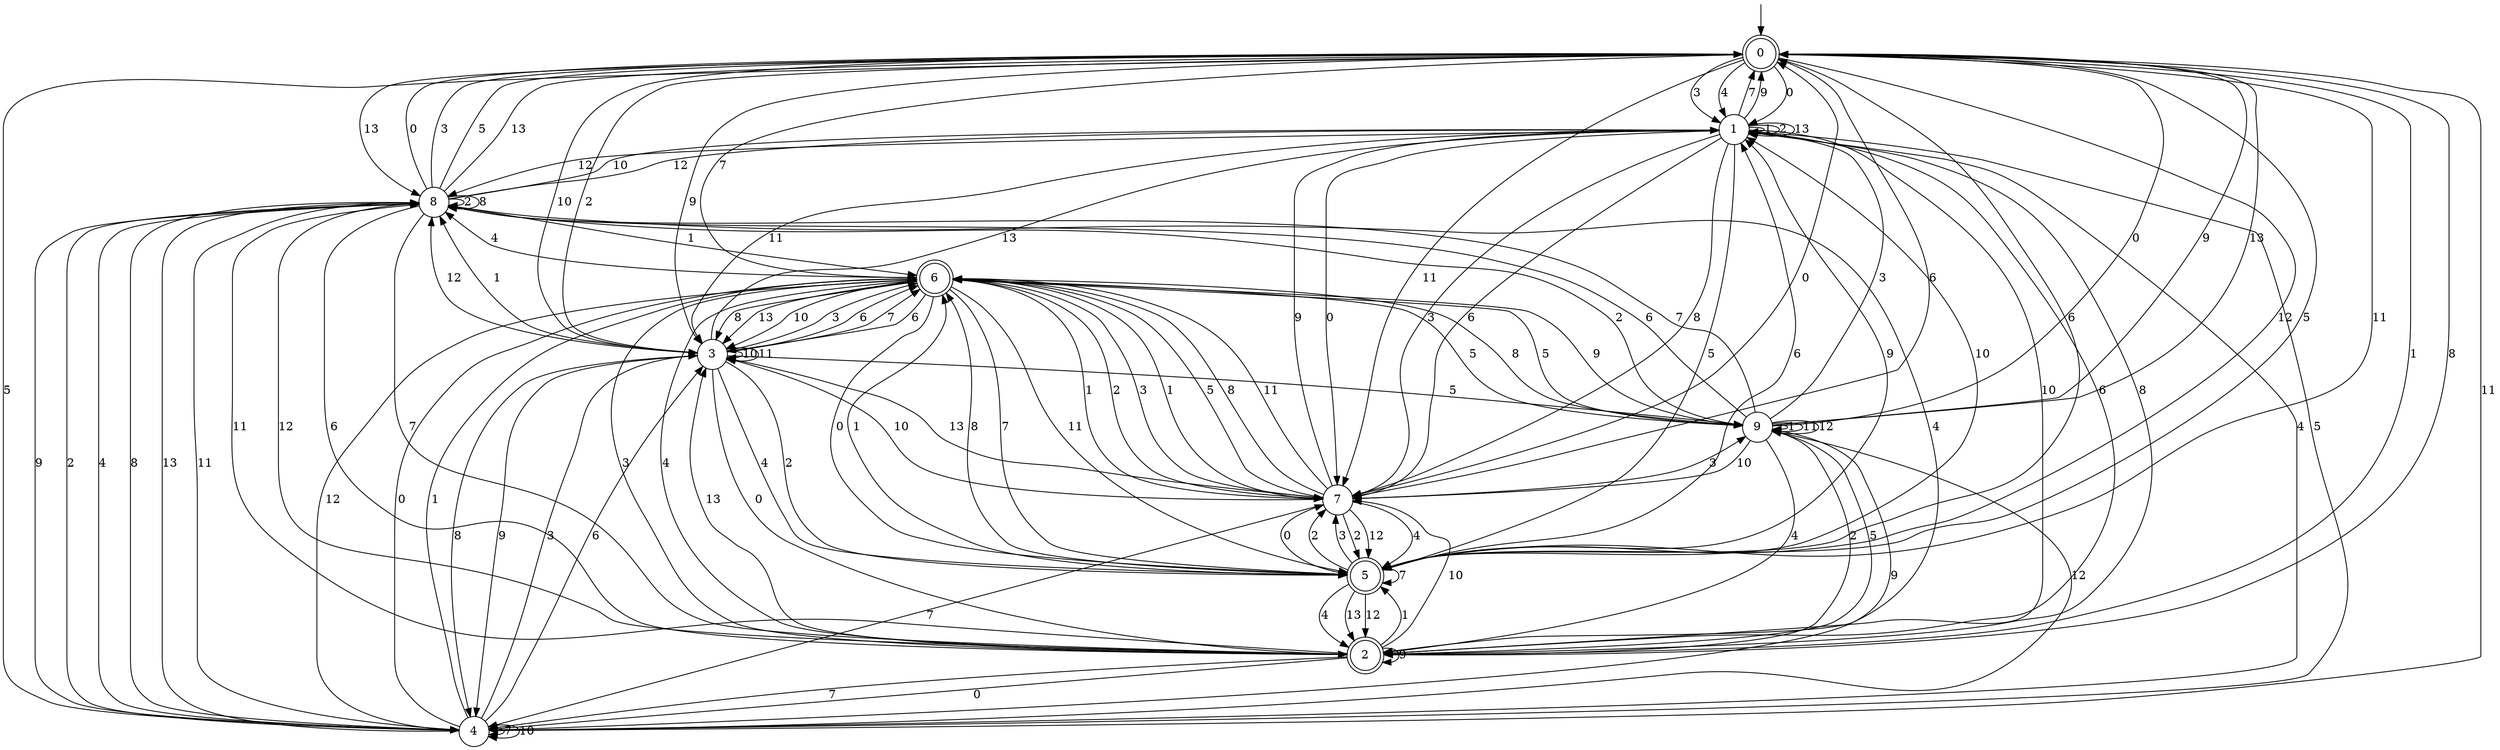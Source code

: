 digraph g {

	s0 [shape="doublecircle" label="0"];
	s1 [shape="circle" label="1"];
	s2 [shape="doublecircle" label="2"];
	s3 [shape="circle" label="3"];
	s4 [shape="circle" label="4"];
	s5 [shape="doublecircle" label="5"];
	s6 [shape="doublecircle" label="6"];
	s7 [shape="circle" label="7"];
	s8 [shape="circle" label="8"];
	s9 [shape="circle" label="9"];
	s0 -> s1 [label="0"];
	s0 -> s2 [label="1"];
	s0 -> s3 [label="2"];
	s0 -> s1 [label="3"];
	s0 -> s1 [label="4"];
	s0 -> s4 [label="5"];
	s0 -> s5 [label="6"];
	s0 -> s6 [label="7"];
	s0 -> s2 [label="8"];
	s0 -> s3 [label="9"];
	s0 -> s3 [label="10"];
	s0 -> s7 [label="11"];
	s0 -> s5 [label="12"];
	s0 -> s8 [label="13"];
	s1 -> s7 [label="0"];
	s1 -> s1 [label="1"];
	s1 -> s1 [label="2"];
	s1 -> s7 [label="3"];
	s1 -> s4 [label="4"];
	s1 -> s5 [label="5"];
	s1 -> s7 [label="6"];
	s1 -> s0 [label="7"];
	s1 -> s7 [label="8"];
	s1 -> s0 [label="9"];
	s1 -> s2 [label="10"];
	s1 -> s3 [label="11"];
	s1 -> s8 [label="12"];
	s1 -> s1 [label="13"];
	s2 -> s4 [label="0"];
	s2 -> s5 [label="1"];
	s2 -> s9 [label="2"];
	s2 -> s6 [label="3"];
	s2 -> s6 [label="4"];
	s2 -> s9 [label="5"];
	s2 -> s1 [label="6"];
	s2 -> s4 [label="7"];
	s2 -> s1 [label="8"];
	s2 -> s2 [label="9"];
	s2 -> s7 [label="10"];
	s2 -> s8 [label="11"];
	s2 -> s8 [label="12"];
	s2 -> s3 [label="13"];
	s3 -> s2 [label="0"];
	s3 -> s8 [label="1"];
	s3 -> s5 [label="2"];
	s3 -> s6 [label="3"];
	s3 -> s5 [label="4"];
	s3 -> s9 [label="5"];
	s3 -> s6 [label="6"];
	s3 -> s6 [label="7"];
	s3 -> s4 [label="8"];
	s3 -> s4 [label="9"];
	s3 -> s3 [label="10"];
	s3 -> s3 [label="11"];
	s3 -> s8 [label="12"];
	s3 -> s1 [label="13"];
	s4 -> s6 [label="0"];
	s4 -> s6 [label="1"];
	s4 -> s8 [label="2"];
	s4 -> s3 [label="3"];
	s4 -> s8 [label="4"];
	s4 -> s1 [label="5"];
	s4 -> s3 [label="6"];
	s4 -> s4 [label="7"];
	s4 -> s8 [label="8"];
	s4 -> s9 [label="9"];
	s4 -> s4 [label="10"];
	s4 -> s0 [label="11"];
	s4 -> s9 [label="12"];
	s4 -> s8 [label="13"];
	s5 -> s7 [label="0"];
	s5 -> s6 [label="1"];
	s5 -> s7 [label="2"];
	s5 -> s7 [label="3"];
	s5 -> s2 [label="4"];
	s5 -> s0 [label="5"];
	s5 -> s1 [label="6"];
	s5 -> s5 [label="7"];
	s5 -> s6 [label="8"];
	s5 -> s1 [label="9"];
	s5 -> s1 [label="10"];
	s5 -> s0 [label="11"];
	s5 -> s2 [label="12"];
	s5 -> s2 [label="13"];
	s6 -> s5 [label="0"];
	s6 -> s7 [label="1"];
	s6 -> s7 [label="2"];
	s6 -> s7 [label="3"];
	s6 -> s8 [label="4"];
	s6 -> s9 [label="5"];
	s6 -> s3 [label="6"];
	s6 -> s5 [label="7"];
	s6 -> s3 [label="8"];
	s6 -> s9 [label="9"];
	s6 -> s3 [label="10"];
	s6 -> s5 [label="11"];
	s6 -> s4 [label="12"];
	s6 -> s3 [label="13"];
	s7 -> s0 [label="0"];
	s7 -> s6 [label="1"];
	s7 -> s5 [label="2"];
	s7 -> s9 [label="3"];
	s7 -> s5 [label="4"];
	s7 -> s6 [label="5"];
	s7 -> s0 [label="6"];
	s7 -> s4 [label="7"];
	s7 -> s6 [label="8"];
	s7 -> s1 [label="9"];
	s7 -> s3 [label="10"];
	s7 -> s6 [label="11"];
	s7 -> s5 [label="12"];
	s7 -> s3 [label="13"];
	s8 -> s0 [label="0"];
	s8 -> s6 [label="1"];
	s8 -> s8 [label="2"];
	s8 -> s0 [label="3"];
	s8 -> s2 [label="4"];
	s8 -> s0 [label="5"];
	s8 -> s2 [label="6"];
	s8 -> s2 [label="7"];
	s8 -> s8 [label="8"];
	s8 -> s4 [label="9"];
	s8 -> s1 [label="10"];
	s8 -> s4 [label="11"];
	s8 -> s1 [label="12"];
	s8 -> s0 [label="13"];
	s9 -> s0 [label="0"];
	s9 -> s9 [label="1"];
	s9 -> s8 [label="2"];
	s9 -> s1 [label="3"];
	s9 -> s2 [label="4"];
	s9 -> s6 [label="5"];
	s9 -> s8 [label="6"];
	s9 -> s8 [label="7"];
	s9 -> s6 [label="8"];
	s9 -> s0 [label="9"];
	s9 -> s7 [label="10"];
	s9 -> s9 [label="11"];
	s9 -> s9 [label="12"];
	s9 -> s0 [label="13"];

__start0 [label="" shape="none" width="0" height="0"];
__start0 -> s0;

}
